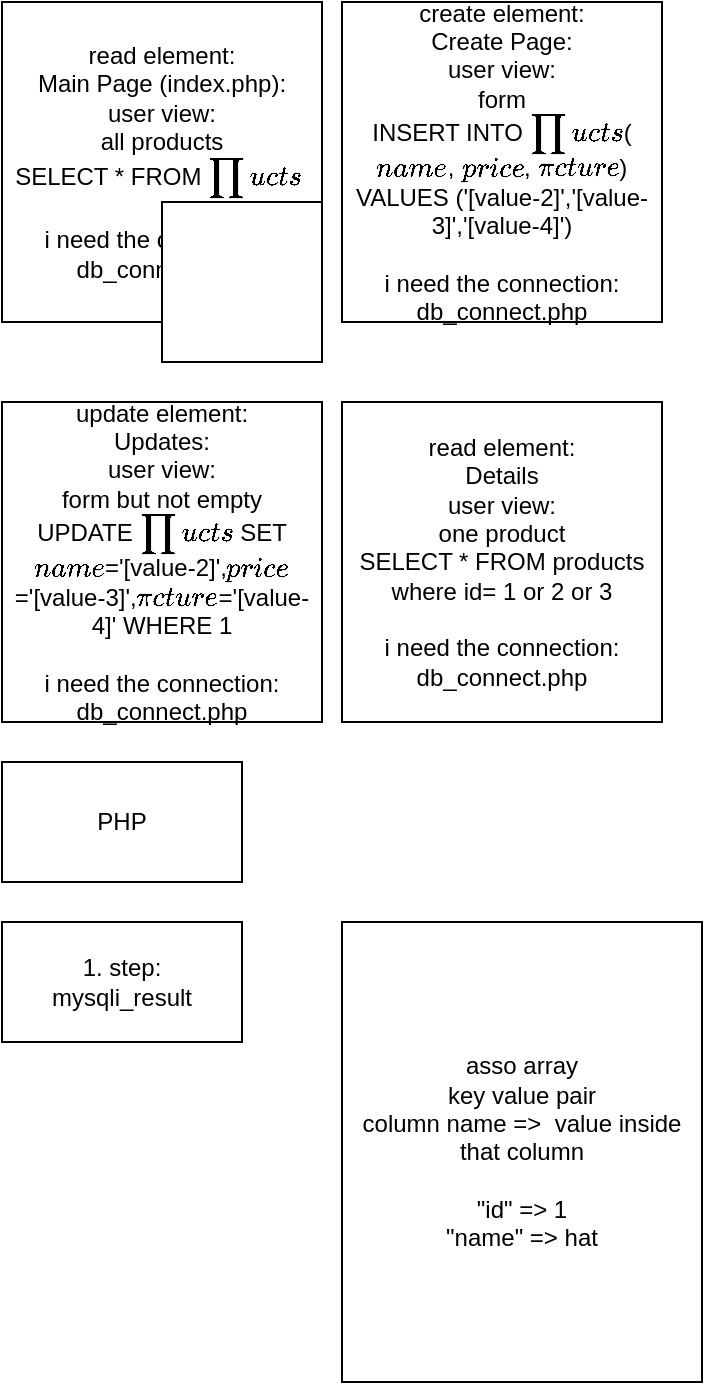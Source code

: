 <mxfile>
    <diagram id="XLH2922I_8V2yOxC3HOH" name="Page-1">
        <mxGraphModel dx="391" dy="556" grid="1" gridSize="10" guides="0" tooltips="1" connect="1" arrows="1" fold="1" page="1" pageScale="1" pageWidth="850" pageHeight="1100" math="0" shadow="0">
            <root>
                <mxCell id="0"/>
                <mxCell id="1" parent="0"/>
                <mxCell id="2" value="read element:&lt;br&gt;Main Page (index.php):&lt;br&gt;user view:&lt;br&gt;all products&lt;br&gt;SELECT * FROM `products`&amp;nbsp;&lt;br&gt;&lt;br&gt;i need the connection: db_connect.php" style="whiteSpace=wrap;html=1;aspect=fixed;" vertex="1" parent="1">
                    <mxGeometry x="110" y="80" width="160" height="160" as="geometry"/>
                </mxCell>
                <mxCell id="3" value="create element:&lt;br&gt;Create Page:&lt;br&gt;user view:&lt;br&gt;form&lt;br&gt;INSERT INTO `products`(`name`, `price`, `picture`) VALUES ('[value-2]','[value-3]','[value-4]')&lt;br&gt;&lt;br&gt;i need the connection: db_connect.php" style="whiteSpace=wrap;html=1;aspect=fixed;" vertex="1" parent="1">
                    <mxGeometry x="280" y="80" width="160" height="160" as="geometry"/>
                </mxCell>
                <mxCell id="4" value="update element:&lt;br&gt;Updates:&lt;br&gt;user view:&lt;br&gt;form but not empty&lt;br&gt;UPDATE `products` SET `name`='[value-2]',`price`='[value-3]',`picture`='[value-4]' WHERE 1&lt;br&gt;&lt;br&gt;i need the connection: db_connect.php" style="whiteSpace=wrap;html=1;aspect=fixed;" vertex="1" parent="1">
                    <mxGeometry x="110" y="280" width="160" height="160" as="geometry"/>
                </mxCell>
                <mxCell id="5" value="read element:&lt;br&gt;Details&lt;br&gt;user view:&lt;br&gt;one product&lt;br&gt;SELECT * FROM products where id= 1 or 2 or 3&lt;br&gt;&lt;br&gt;i need the connection: db_connect.php" style="whiteSpace=wrap;html=1;aspect=fixed;" vertex="1" parent="1">
                    <mxGeometry x="280" y="280" width="160" height="160" as="geometry"/>
                </mxCell>
                <mxCell id="6" value="" style="whiteSpace=wrap;html=1;aspect=fixed;" vertex="1" parent="1">
                    <mxGeometry x="190" y="180" width="80" height="80" as="geometry"/>
                </mxCell>
                <mxCell id="7" value="PHP" style="rounded=0;whiteSpace=wrap;html=1;" vertex="1" parent="1">
                    <mxGeometry x="110" y="460" width="120" height="60" as="geometry"/>
                </mxCell>
                <mxCell id="8" value="1. step:&lt;br&gt;mysqli_result" style="rounded=0;whiteSpace=wrap;html=1;" vertex="1" parent="1">
                    <mxGeometry x="110" y="540" width="120" height="60" as="geometry"/>
                </mxCell>
                <mxCell id="9" value="asso array&lt;br&gt;key value pair&lt;br&gt;column name =&amp;gt;&amp;nbsp; value inside that column&lt;br&gt;&lt;br&gt;&quot;id&quot; =&amp;gt; 1&lt;br&gt;&quot;name&quot; =&amp;gt; hat" style="rounded=0;whiteSpace=wrap;html=1;" vertex="1" parent="1">
                    <mxGeometry x="280" y="540" width="180" height="230" as="geometry"/>
                </mxCell>
            </root>
        </mxGraphModel>
    </diagram>
</mxfile>
